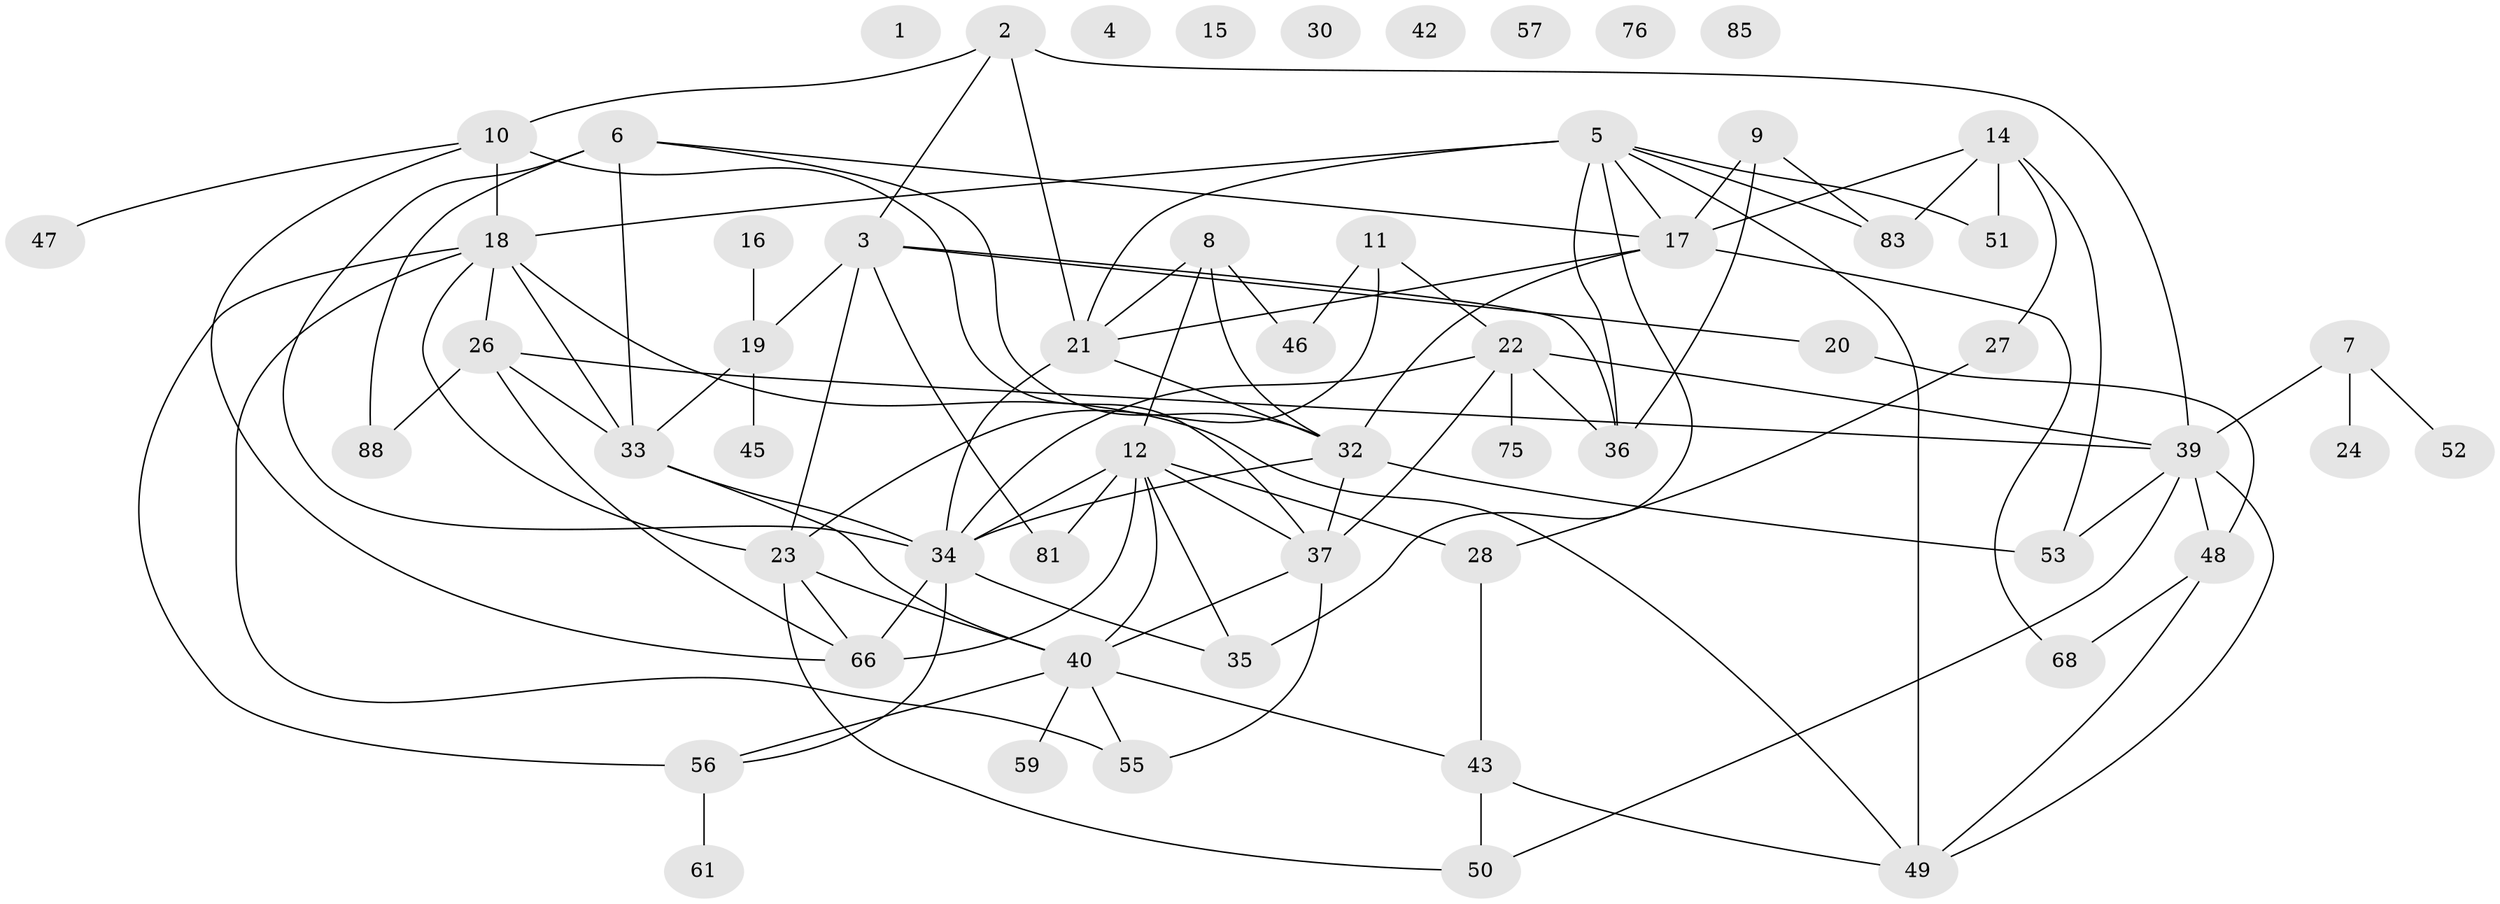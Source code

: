 // original degree distribution, {0: 0.09090909090909091, 3: 0.25, 2: 0.20454545454545456, 5: 0.06818181818181818, 4: 0.17045454545454544, 6: 0.06818181818181818, 1: 0.09090909090909091, 7: 0.045454545454545456, 8: 0.011363636363636364}
// Generated by graph-tools (version 1.1) at 2025/41/03/06/25 10:41:22]
// undirected, 59 vertices, 103 edges
graph export_dot {
graph [start="1"]
  node [color=gray90,style=filled];
  1;
  2 [super="+73"];
  3 [super="+63"];
  4;
  5 [super="+13"];
  6 [super="+79"];
  7 [super="+65"];
  8 [super="+82"];
  9;
  10 [super="+25"];
  11;
  12 [super="+84"];
  14 [super="+29"];
  15;
  16;
  17 [super="+60"];
  18 [super="+72"];
  19 [super="+86"];
  20;
  21 [super="+78"];
  22 [super="+38"];
  23 [super="+77"];
  24;
  26 [super="+31"];
  27;
  28 [super="+71"];
  30;
  32 [super="+58"];
  33 [super="+41"];
  34 [super="+64"];
  35;
  36;
  37 [super="+62"];
  39 [super="+54"];
  40 [super="+44"];
  42;
  43 [super="+87"];
  45;
  46;
  47;
  48 [super="+70"];
  49 [super="+80"];
  50;
  51;
  52;
  53 [super="+69"];
  55;
  56 [super="+67"];
  57;
  59;
  61;
  66 [super="+74"];
  68;
  75;
  76;
  81;
  83;
  85;
  88;
  2 -- 10;
  2 -- 3;
  2 -- 39;
  2 -- 21;
  3 -- 36;
  3 -- 81;
  3 -- 19;
  3 -- 20;
  3 -- 23;
  5 -- 18 [weight=2];
  5 -- 35;
  5 -- 83;
  5 -- 49;
  5 -- 51;
  5 -- 36;
  5 -- 17;
  5 -- 21;
  6 -- 32;
  6 -- 33;
  6 -- 34;
  6 -- 88;
  6 -- 17;
  7 -- 24;
  7 -- 52;
  7 -- 39;
  8 -- 12;
  8 -- 32;
  8 -- 46;
  8 -- 21;
  9 -- 36;
  9 -- 83;
  9 -- 17;
  10 -- 66;
  10 -- 18;
  10 -- 47;
  10 -- 37;
  11 -- 46;
  11 -- 22;
  11 -- 23;
  12 -- 28 [weight=2];
  12 -- 40;
  12 -- 81;
  12 -- 34;
  12 -- 35;
  12 -- 37;
  12 -- 66;
  14 -- 27;
  14 -- 53;
  14 -- 17;
  14 -- 83;
  14 -- 51;
  16 -- 19;
  17 -- 21;
  17 -- 68;
  17 -- 32;
  18 -- 55;
  18 -- 56;
  18 -- 49;
  18 -- 26;
  18 -- 23;
  18 -- 33;
  19 -- 33;
  19 -- 45;
  20 -- 48;
  21 -- 32;
  21 -- 34;
  22 -- 36;
  22 -- 37;
  22 -- 75;
  22 -- 34;
  22 -- 39;
  23 -- 40;
  23 -- 50;
  23 -- 66;
  26 -- 88;
  26 -- 66;
  26 -- 39;
  26 -- 33;
  27 -- 28;
  28 -- 43;
  32 -- 34;
  32 -- 53 [weight=2];
  32 -- 37;
  33 -- 34;
  33 -- 40;
  34 -- 35;
  34 -- 56;
  34 -- 66;
  37 -- 40;
  37 -- 55;
  39 -- 48 [weight=2];
  39 -- 49;
  39 -- 50;
  39 -- 53;
  40 -- 55;
  40 -- 59;
  40 -- 56;
  40 -- 43;
  43 -- 49;
  43 -- 50;
  48 -- 68;
  48 -- 49;
  56 -- 61;
}
